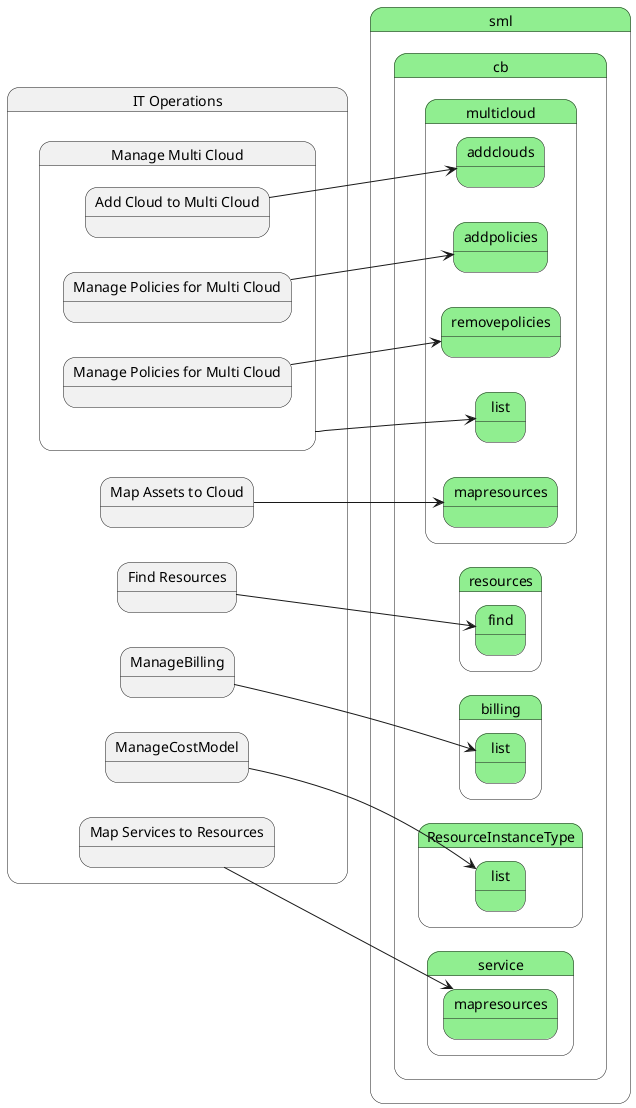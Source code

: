 @startuml
left to right direction



state "IT Operations" as ITOperations {
    state "Find Resources" as ITOperationsFindResources {
    }
}
state "sml" as sml #lightgreen {
state "cb" as smlcb #lightgreen {
state "resources" as smlcbresources #lightgreen {
state "find" as smlcbresourcesfind #lightgreen {
}
}
}
}

ITOperationsFindResources --> smlcbresourcesfind


 
state "ITOperations" as ITOperations {
    state "ManageBilling" as ITOperationsManageBilling {
    }
}
state "sml" as sml #lightgreen {
state "cb" as smlcb #lightgreen {
state "billing" as smlcbbilling #lightgreen {
state "list" as smlcbbillinglist #lightgreen {
}
}
}
}

ITOperationsManageBilling --> smlcbbillinglist


 
state "ITOperations" as ITOperations {
    state "ManageCostModel" as ITOperationsManageCostModel {
    }
}
state "sml" as sml #lightgreen {
state "cb" as smlcb #lightgreen {
state "ResourceInstanceType" as smlcbResourceInstanceType #lightgreen {
state "list" as smlcbResourceInstanceTypelist #lightgreen {
}
}
}
}

ITOperationsManageCostModel --> smlcbResourceInstanceTypelist


 
state "IT Operations" as ITOperations {
    state "Manage Multi Cloud" as ITOperationsManageMultiCloud {
    }
}
state "sml" as sml #lightgreen {
state "cb" as smlcb #lightgreen {
state "multicloud" as smlcbmulticloud #lightgreen {
state "list" as smlcbmulticloudlist #lightgreen {
}
}
}
}

ITOperationsManageMultiCloud --> smlcbmulticloudlist


    state "IT Operations" as ITOperations {
        state "Manage Multi Cloud" as ITOperationsManageMultiCloud {
            state "Add Cloud to Multi Cloud" as ITOperationsManageMultiCloudAddCloudtoMultiCloud {
            }
        }
    }
    state "sml" as sml #lightgreen {
state "cbmulticloud" as smlcbmulticloud #lightgreen {
state "addclouds" as smlcbmulticloudaddclouds #lightgreen {
}
}
}

    ITOperationsManageMultiCloudAddCloudtoMultiCloud --> smlcbmulticloudaddclouds
    
 
    state "IT Operations" as ITOperations {
        state "Manage Multi Cloud" as ITOperationsManageMultiCloud {
            state "Manage Policies for Multi Cloud" as ITOperationsManageMultiCloudManagePoliciesforMultiCloud {
            }
        }
    }
    state "sml" as sml #lightgreen {
state "cbmulticloud" as smlcbmulticloud #lightgreen {
state "addpolicies" as smlcbmulticloudaddpolicies #lightgreen {
}
}
}

    ITOperationsManageMultiCloudManagePoliciesforMultiCloud --> smlcbmulticloudaddpolicies
    
 
    state "IT Operations" as ITOperations {
        state "Manage Multi Cloud" as ITOperationsManageMultiCloud {
            state "Manage Policies for Multi Cloud" as ITOperationsManageMultiCloudRemoveCloudfromMultiCloud {
            }
        }
    }
    state "sml" as sml #lightgreen {
state "cbmulticloud" as smlcbmulticloud #lightgreen {
state "removepolicies" as smlcbmulticloudremovepolicies #lightgreen {
}
}
}

    ITOperationsManageMultiCloudRemoveCloudfromMultiCloud --> smlcbmulticloudremovepolicies
    
 
 
state "IT Operations" as ITOperations {
    state "Map Assets to Cloud" as ITOperationsMapAssetstoCloud {
    }
}
state "sml" as sml #lightgreen {
state "cb" as smlcb #lightgreen {
state "multicloud" as smlcbmulticloud #lightgreen {
state "mapresources" as smlcbmulticloudmapresources #lightgreen {
}
}
}
}

ITOperationsMapAssetstoCloud --> smlcbmulticloudmapresources


 
state "IT Operations" as ITOperations {
    state "Map Services to Resources" as ITOperationsMapServicestoResources {
    }
}
state "sml" as sml #lightgreen {
state "cb" as smlcb #lightgreen {
state "service" as smlcbservice #lightgreen {
state "mapresources" as smlcbservicemapresources #lightgreen {
}
}
}
}

ITOperationsMapServicestoResources --> smlcbservicemapresources


 

@enduml

